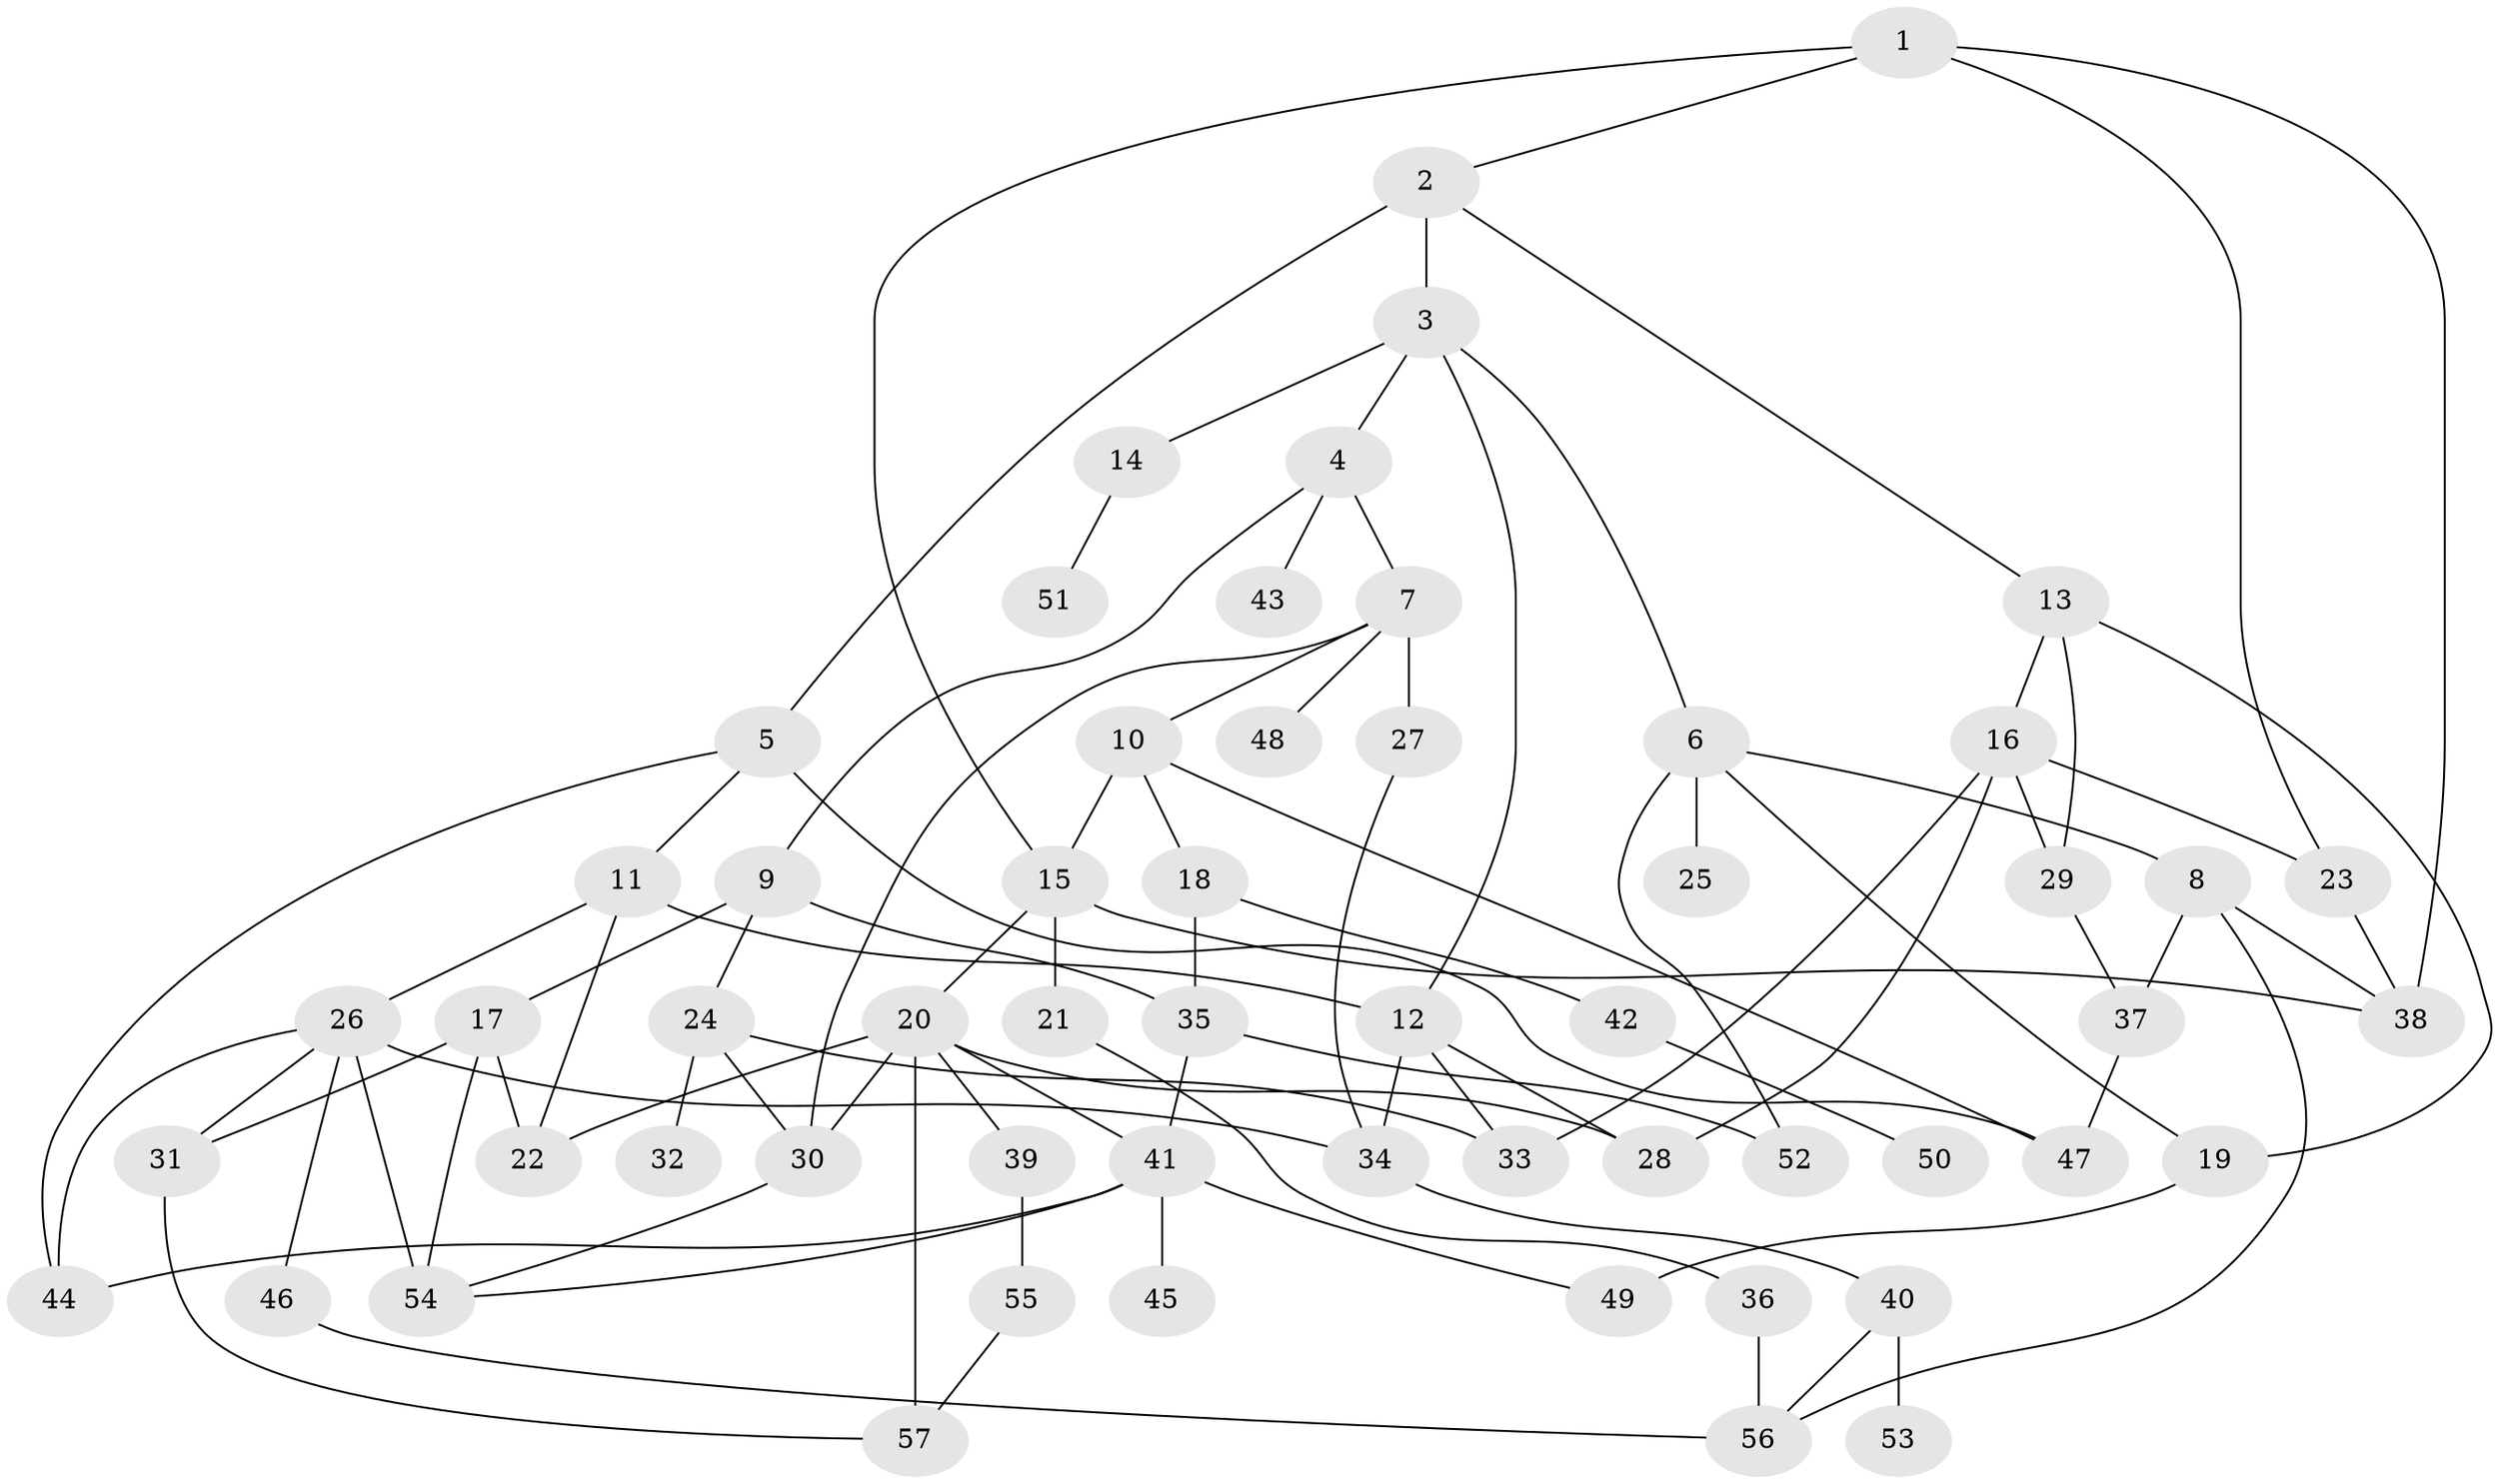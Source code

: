 // original degree distribution, {3: 0.23684210526315788, 6: 0.06140350877192982, 5: 0.06140350877192982, 4: 0.10526315789473684, 2: 0.2719298245614035, 7: 0.008771929824561403, 1: 0.2543859649122807}
// Generated by graph-tools (version 1.1) at 2025/34/03/09/25 02:34:00]
// undirected, 57 vertices, 92 edges
graph export_dot {
graph [start="1"]
  node [color=gray90,style=filled];
  1;
  2;
  3;
  4;
  5;
  6;
  7;
  8;
  9;
  10;
  11;
  12;
  13;
  14;
  15;
  16;
  17;
  18;
  19;
  20;
  21;
  22;
  23;
  24;
  25;
  26;
  27;
  28;
  29;
  30;
  31;
  32;
  33;
  34;
  35;
  36;
  37;
  38;
  39;
  40;
  41;
  42;
  43;
  44;
  45;
  46;
  47;
  48;
  49;
  50;
  51;
  52;
  53;
  54;
  55;
  56;
  57;
  1 -- 2 [weight=1.0];
  1 -- 15 [weight=1.0];
  1 -- 23 [weight=1.0];
  1 -- 38 [weight=1.0];
  2 -- 3 [weight=1.0];
  2 -- 5 [weight=2.0];
  2 -- 13 [weight=1.0];
  3 -- 4 [weight=1.0];
  3 -- 6 [weight=1.0];
  3 -- 12 [weight=1.0];
  3 -- 14 [weight=1.0];
  4 -- 7 [weight=1.0];
  4 -- 9 [weight=1.0];
  4 -- 43 [weight=1.0];
  5 -- 11 [weight=1.0];
  5 -- 44 [weight=1.0];
  5 -- 47 [weight=1.0];
  6 -- 8 [weight=1.0];
  6 -- 19 [weight=1.0];
  6 -- 25 [weight=1.0];
  6 -- 52 [weight=1.0];
  7 -- 10 [weight=1.0];
  7 -- 27 [weight=1.0];
  7 -- 30 [weight=1.0];
  7 -- 48 [weight=1.0];
  8 -- 37 [weight=1.0];
  8 -- 38 [weight=1.0];
  8 -- 56 [weight=1.0];
  9 -- 17 [weight=1.0];
  9 -- 24 [weight=1.0];
  9 -- 35 [weight=1.0];
  10 -- 15 [weight=1.0];
  10 -- 18 [weight=1.0];
  10 -- 47 [weight=1.0];
  11 -- 12 [weight=3.0];
  11 -- 22 [weight=1.0];
  11 -- 26 [weight=1.0];
  12 -- 28 [weight=1.0];
  12 -- 33 [weight=1.0];
  12 -- 34 [weight=2.0];
  13 -- 16 [weight=1.0];
  13 -- 19 [weight=1.0];
  13 -- 29 [weight=1.0];
  14 -- 51 [weight=1.0];
  15 -- 20 [weight=1.0];
  15 -- 21 [weight=1.0];
  15 -- 38 [weight=1.0];
  16 -- 23 [weight=2.0];
  16 -- 28 [weight=1.0];
  16 -- 29 [weight=1.0];
  16 -- 33 [weight=1.0];
  17 -- 22 [weight=1.0];
  17 -- 31 [weight=1.0];
  17 -- 54 [weight=1.0];
  18 -- 35 [weight=1.0];
  18 -- 42 [weight=1.0];
  19 -- 49 [weight=3.0];
  20 -- 22 [weight=4.0];
  20 -- 28 [weight=1.0];
  20 -- 30 [weight=1.0];
  20 -- 39 [weight=1.0];
  20 -- 41 [weight=1.0];
  20 -- 57 [weight=1.0];
  21 -- 36 [weight=1.0];
  23 -- 38 [weight=1.0];
  24 -- 30 [weight=1.0];
  24 -- 32 [weight=1.0];
  24 -- 33 [weight=1.0];
  26 -- 31 [weight=1.0];
  26 -- 34 [weight=1.0];
  26 -- 44 [weight=1.0];
  26 -- 46 [weight=1.0];
  26 -- 54 [weight=2.0];
  27 -- 34 [weight=1.0];
  29 -- 37 [weight=1.0];
  30 -- 54 [weight=1.0];
  31 -- 57 [weight=1.0];
  34 -- 40 [weight=1.0];
  35 -- 41 [weight=1.0];
  35 -- 52 [weight=1.0];
  36 -- 56 [weight=1.0];
  37 -- 47 [weight=1.0];
  39 -- 55 [weight=1.0];
  40 -- 53 [weight=1.0];
  40 -- 56 [weight=1.0];
  41 -- 44 [weight=1.0];
  41 -- 45 [weight=1.0];
  41 -- 49 [weight=1.0];
  41 -- 54 [weight=1.0];
  42 -- 50 [weight=1.0];
  46 -- 56 [weight=1.0];
  55 -- 57 [weight=1.0];
}

